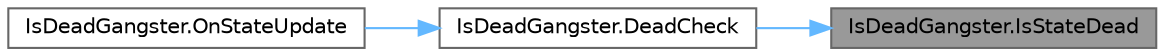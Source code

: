 digraph "IsDeadGangster.IsStateDead"
{
 // LATEX_PDF_SIZE
  bgcolor="transparent";
  edge [fontname=Helvetica,fontsize=10,labelfontname=Helvetica,labelfontsize=10];
  node [fontname=Helvetica,fontsize=10,shape=box,height=0.2,width=0.4];
  rankdir="RL";
  Node1 [id="Node000001",label="IsDeadGangster.IsStateDead",height=0.2,width=0.4,color="gray40", fillcolor="grey60", style="filled", fontcolor="black",tooltip="ステート(GangsterState)が死亡状態か確認"];
  Node1 -> Node2 [id="edge1_Node000001_Node000002",dir="back",color="steelblue1",style="solid",tooltip=" "];
  Node2 [id="Node000002",label="IsDeadGangster.DeadCheck",height=0.2,width=0.4,color="grey40", fillcolor="white", style="filled",URL="$class_is_dead_gangster.html#aab6fa09afc748e31dba3a766bb1a04be",tooltip="死亡状態か確認 Updateで回す"];
  Node2 -> Node3 [id="edge2_Node000002_Node000003",dir="back",color="steelblue1",style="solid",tooltip=" "];
  Node3 [id="Node000003",label="IsDeadGangster.OnStateUpdate",height=0.2,width=0.4,color="grey40", fillcolor="white", style="filled",URL="$class_is_dead_gangster.html#a3ce24698115cb282a97cf51894576ec3",tooltip=" "];
}

